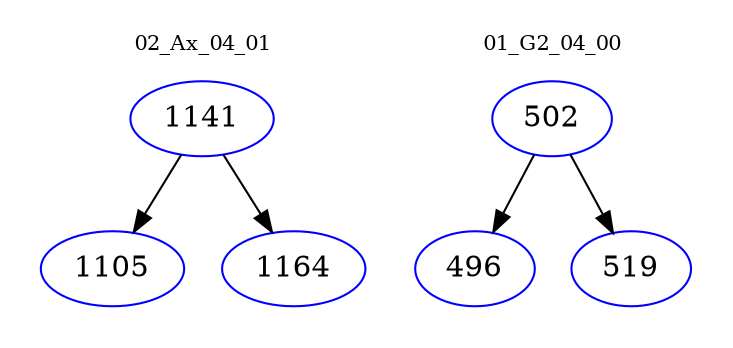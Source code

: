 digraph{
subgraph cluster_0 {
color = white
label = "02_Ax_04_01";
fontsize=10;
T0_1141 [label="1141", color="blue"]
T0_1141 -> T0_1105 [color="black"]
T0_1105 [label="1105", color="blue"]
T0_1141 -> T0_1164 [color="black"]
T0_1164 [label="1164", color="blue"]
}
subgraph cluster_1 {
color = white
label = "01_G2_04_00";
fontsize=10;
T1_502 [label="502", color="blue"]
T1_502 -> T1_496 [color="black"]
T1_496 [label="496", color="blue"]
T1_502 -> T1_519 [color="black"]
T1_519 [label="519", color="blue"]
}
}
